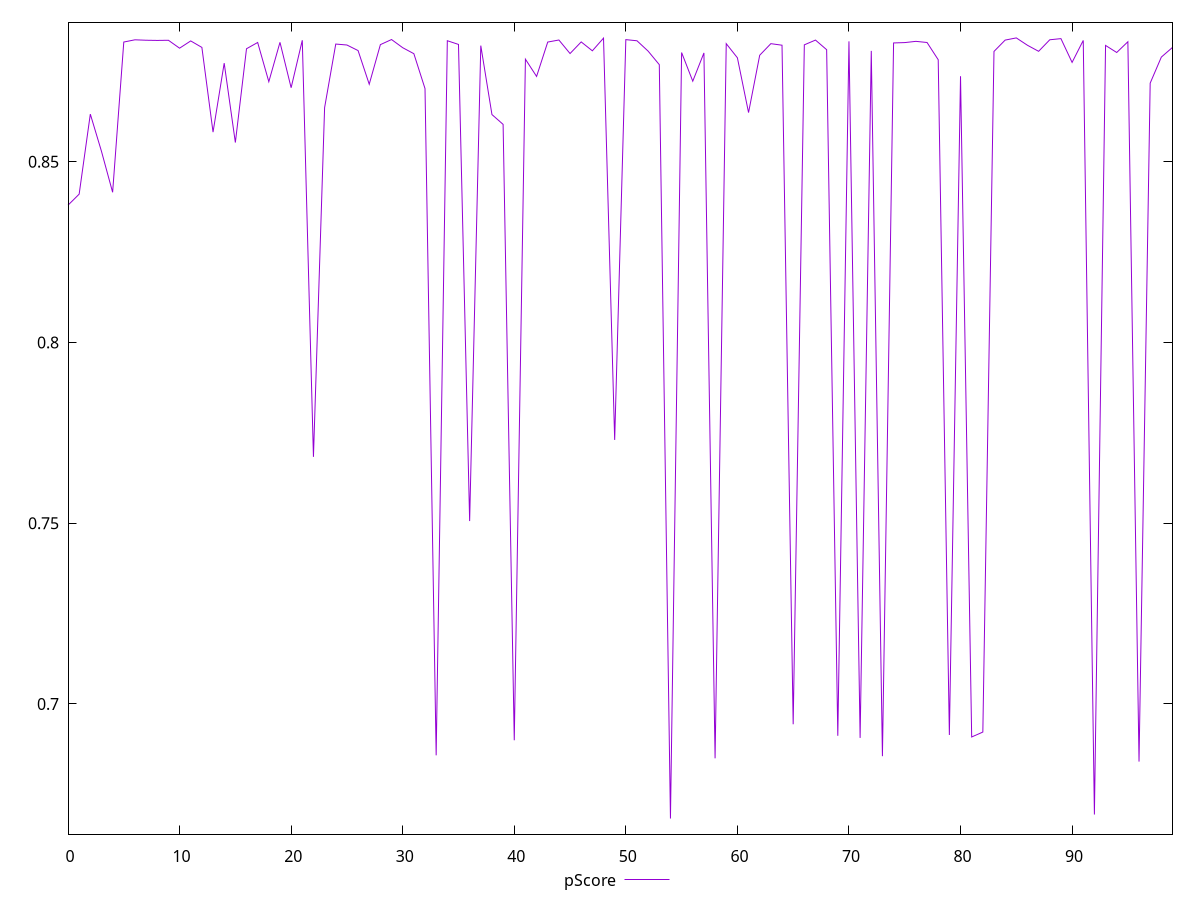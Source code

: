 reset

$pScore <<EOF
0 0.8380083530170913
1 0.8410721224260178
2 0.8632132646080233
3 0.8529201758050812
4 0.8415789525206478
5 0.8831563453533438
6 0.8837747312295615
7 0.8836550993253354
8 0.8836052680586751
9 0.8836468268601315
10 0.881456182200622
11 0.8834649567229538
12 0.881670116101535
13 0.8582341809471844
14 0.8773238972452089
15 0.8553566118422333
16 0.881302460086598
17 0.8830364214683448
18 0.8721838035800396
19 0.8830800016284517
20 0.870510164774688
21 0.8836491354822873
22 0.7683792596091149
23 0.8650044498080616
24 0.8825994375880641
25 0.8823365795819376
26 0.8807965956564784
27 0.8714823799398727
28 0.8824371158864647
29 0.8838514427765787
30 0.8815917781722485
31 0.8799349884741301
32 0.8702711065730311
33 0.6857961183304913
34 0.8835209750940076
35 0.8824966457656598
36 0.7506110089943645
37 0.8821690607198451
38 0.8630869934392276
39 0.8603692061816626
40 0.6899612437504944
41 0.8784105101143997
42 0.8736415026306481
43 0.8831507553016898
44 0.8837208846471832
45 0.8799769453583528
46 0.8831879557490103
47 0.8807321993234112
48 0.8842394489942333
49 0.7730653441207356
50 0.8838231833399404
51 0.8835065385538174
52 0.8806372296790668
53 0.8768965256049184
54 0.6683058235682969
55 0.8802515498812002
56 0.8723258522360604
57 0.8801439264067599
58 0.6849548744921561
59 0.8827077880909722
60 0.8787978823670106
61 0.8636355331779278
62 0.8795025440074782
63 0.8827101052481091
64 0.8822772060362142
65 0.6943932929910548
66 0.8823814390993566
67 0.8837001121842665
68 0.8810388642041185
69 0.69119773980669
70 0.8833540384994392
71 0.6906024319906066
72 0.8807051520419804
73 0.6855500779144726
74 0.8829064080769061
75 0.8830057566248873
76 0.883347297114286
77 0.8830306359310993
78 0.878262475395882
79 0.6914199572843702
80 0.8737027956508635
81 0.6908681441276708
82 0.6922326749015744
83 0.8805572183595294
84 0.8836962652445377
85 0.8842999009802683
86 0.882262892448322
87 0.8805899266590795
88 0.8837860760096776
89 0.8841002581601697
90 0.8775222693027478
91 0.8836023817773391
92 0.6694177028760389
93 0.8822214946208762
94 0.8802651946529189
95 0.8832367128652732
96 0.6840502963074157
97 0.8717859804928331
98 0.8789928284701136
99 0.8816701161015351
EOF

set key outside below
set xrange [0:99]
set yrange [0.6639859420200575:0.8886197825285078]
set trange [0.6639859420200575:0.8886197825285078]
set terminal svg size 640, 500 enhanced background rgb 'white'
set output "report/report_00029_2021-02-24T13-36-40.390Z/first-contentful-paint/samples/astro/pScore/values.svg"

plot $pScore title "pScore" with line

reset
